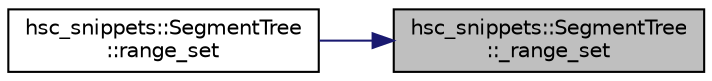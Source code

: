 digraph "hsc_snippets::SegmentTree::_range_set"
{
 // INTERACTIVE_SVG=YES
 // LATEX_PDF_SIZE
  edge [fontname="Helvetica",fontsize="10",labelfontname="Helvetica",labelfontsize="10"];
  node [fontname="Helvetica",fontsize="10",shape=record];
  rankdir="RL";
  Node1 [label="hsc_snippets::SegmentTree\l::_range_set",height=0.2,width=0.4,color="black", fillcolor="grey75", style="filled", fontcolor="black",tooltip=" "];
  Node1 -> Node2 [dir="back",color="midnightblue",fontsize="10",style="solid",fontname="Helvetica"];
  Node2 [label="hsc_snippets::SegmentTree\l::range_set",height=0.2,width=0.4,color="black", fillcolor="white", style="filled",URL="$classhsc__snippets_1_1_segment_tree.html#abf50243d652264f5d710bd6e92b8b642",tooltip=" "];
}
